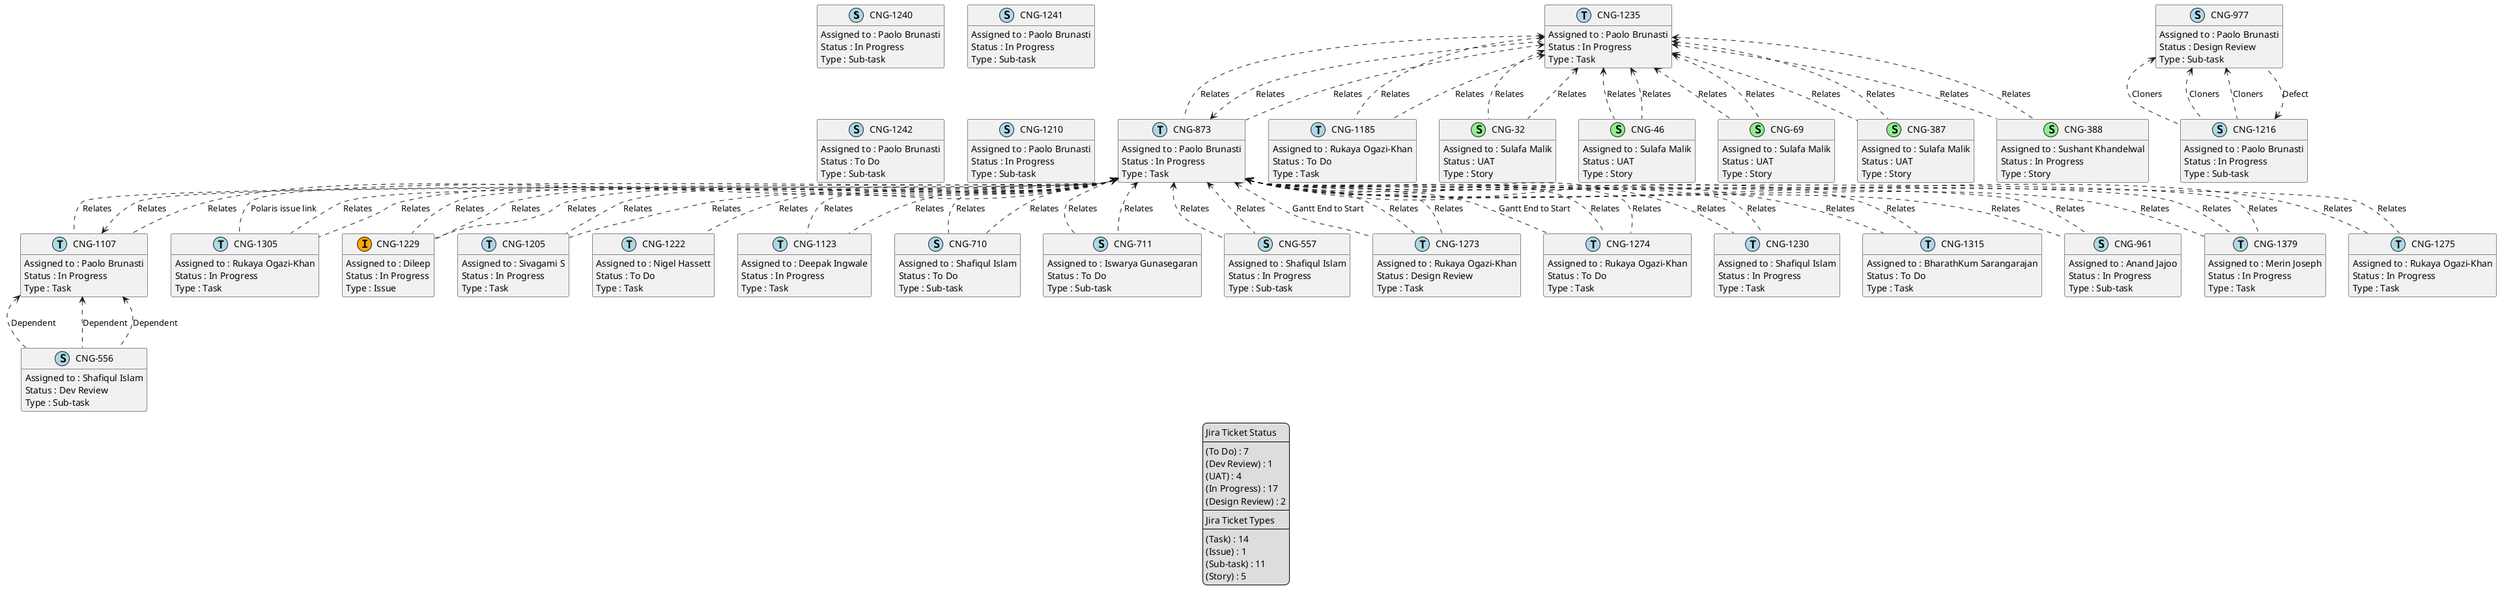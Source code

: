 @startuml
'https://plantuml.com/class-diagram

' GENERATE CLASS DIAGRAM ===========
' Generated at    : Mon Apr 15 13:01:55 CEST 2024

hide empty members

legend
Jira Ticket Status
----
(To Do) : 7
(Dev Review) : 1
(UAT) : 4
(In Progress) : 17
(Design Review) : 2
----
Jira Ticket Types
----
(Task) : 14
(Issue) : 1
(Sub-task) : 11
(Story) : 5
end legend


' Tickets =======
class "CNG-1240" << (S,lightblue) >> {
  Assigned to : Paolo Brunasti
  Status : In Progress
  Type : Sub-task
}

class "CNG-1185" << (T,lightblue) >> {
  Assigned to : Rukaya Ogazi-Khan
  Status : To Do
  Type : Task
}

class "CNG-1241" << (S,lightblue) >> {
  Assigned to : Paolo Brunasti
  Status : In Progress
  Type : Sub-task
}

class "CNG-32" << (S,lightgreen) >> {
  Assigned to : Sulafa Malik
  Status : UAT
  Type : Story
}

class "CNG-977" << (S,lightblue) >> {
  Assigned to : Paolo Brunasti
  Status : Design Review
  Type : Sub-task
}

class "CNG-1305" << (T,lightblue) >> {
  Assigned to : Rukaya Ogazi-Khan
  Status : In Progress
  Type : Task
}

class "CNG-1107" << (T,lightblue) >> {
  Assigned to : Paolo Brunasti
  Status : In Progress
  Type : Task
}

class "CNG-1229" << (I,orange) >> {
  Assigned to : Dileep
  Status : In Progress
  Type : Issue
}

class "CNG-1205" << (T,lightblue) >> {
  Assigned to : Sivagami S
  Status : In Progress
  Type : Task
}

class "CNG-873" << (T,lightblue) >> {
  Assigned to : Paolo Brunasti
  Status : In Progress
  Type : Task
}

class "CNG-1222" << (T,lightblue) >> {
  Assigned to : Nigel Hassett
  Status : To Do
  Type : Task
}

class "CNG-1123" << (T,lightblue) >> {
  Assigned to : Deepak Ingwale
  Status : In Progress
  Type : Task
}

class "CNG-710" << (S,lightblue) >> {
  Assigned to : Shafiqul Islam
  Status : To Do
  Type : Sub-task
}

class "CNG-556" << (S,lightblue) >> {
  Assigned to : Shafiqul Islam
  Status : Dev Review
  Type : Sub-task
}

class "CNG-1242" << (S,lightblue) >> {
  Assigned to : Paolo Brunasti
  Status : To Do
  Type : Sub-task
}

class "CNG-711" << (S,lightblue) >> {
  Assigned to : Iswarya Gunasegaran
  Status : To Do
  Type : Sub-task
}

class "CNG-557" << (S,lightblue) >> {
  Assigned to : Shafiqul Islam
  Status : In Progress
  Type : Sub-task
}

class "CNG-1273" << (T,lightblue) >> {
  Assigned to : Rukaya Ogazi-Khan
  Status : Design Review
  Type : Task
}

class "CNG-1274" << (T,lightblue) >> {
  Assigned to : Rukaya Ogazi-Khan
  Status : To Do
  Type : Task
}

class "CNG-1230" << (T,lightblue) >> {
  Assigned to : Shafiqul Islam
  Status : In Progress
  Type : Task
}

class "CNG-46" << (S,lightgreen) >> {
  Assigned to : Sulafa Malik
  Status : UAT
  Type : Story
}

class "CNG-69" << (S,lightgreen) >> {
  Assigned to : Sulafa Malik
  Status : UAT
  Type : Story
}

class "CNG-387" << (S,lightgreen) >> {
  Assigned to : Sulafa Malik
  Status : UAT
  Type : Story
}

class "CNG-1216" << (S,lightblue) >> {
  Assigned to : Paolo Brunasti
  Status : In Progress
  Type : Sub-task
}

class "CNG-1315" << (T,lightblue) >> {
  Assigned to : BharathKum Sarangarajan
  Status : To Do
  Type : Task
}

class "CNG-1235" << (T,lightblue) >> {
  Assigned to : Paolo Brunasti
  Status : In Progress
  Type : Task
}

class "CNG-961" << (S,lightblue) >> {
  Assigned to : Anand Jajoo
  Status : In Progress
  Type : Sub-task
}

class "CNG-1379" << (T,lightblue) >> {
  Assigned to : Merin Joseph
  Status : In Progress
  Type : Task
}

class "CNG-388" << (S,lightgreen) >> {
  Assigned to : Sushant Khandelwal
  Status : In Progress
  Type : Story
}

class "CNG-1275" << (T,lightblue) >> {
  Assigned to : Rukaya Ogazi-Khan
  Status : In Progress
  Type : Task
}

class "CNG-1210" << (S,lightblue) >> {
  Assigned to : Paolo Brunasti
  Status : In Progress
  Type : Sub-task
}



' Links =======
"CNG-1216" <.. "CNG-977" : Defect
"CNG-873" <.. "CNG-1273" : Gantt End to Start
"CNG-873" <.. "CNG-1274" : Gantt End to Start
"CNG-873" <.. "CNG-1305" : Polaris issue link
"CNG-873" <.. "CNG-1229" : Relates
"CNG-873" <.. "CNG-1379" : Relates
"CNG-873" <.. "CNG-1222" : Relates
"CNG-873" <.. "CNG-1235" : Relates
"CNG-873" <.. "CNG-1107" : Relates
"CNG-873" <.. "CNG-1123" : Relates
"CNG-873" <.. "CNG-1205" : Relates
"CNG-873" <.. "CNG-961" : Relates
"CNG-873" <.. "CNG-710" : Relates
"CNG-873" <.. "CNG-711" : Relates
"CNG-873" <.. "CNG-1230" : Relates
"CNG-873" <.. "CNG-557" : Relates
"CNG-873" <.. "CNG-1273" : Relates
"CNG-873" <.. "CNG-1274" : Relates
"CNG-873" <.. "CNG-1275" : Relates
"CNG-873" <.. "CNG-1305" : Relates
"CNG-873" <.. "CNG-1315" : Relates
"CNG-873" <.. "CNG-1229" : Relates
"CNG-873" <.. "CNG-1379" : Relates
"CNG-873" <.. "CNG-1107" : Relates
"CNG-873" <.. "CNG-1123" : Relates
"CNG-873" <.. "CNG-1205" : Relates
"CNG-873" <.. "CNG-961" : Relates
"CNG-873" <.. "CNG-710" : Relates
"CNG-873" <.. "CNG-711" : Relates
"CNG-873" <.. "CNG-1230" : Relates
"CNG-873" <.. "CNG-557" : Relates
"CNG-873" <.. "CNG-1273" : Relates
"CNG-873" <.. "CNG-1274" : Relates
"CNG-873" <.. "CNG-1275" : Relates
"CNG-873" <.. "CNG-1305" : Relates
"CNG-873" <.. "CNG-1315" : Relates
"CNG-873" <.. "CNG-1229" : Relates
"CNG-873" <.. "CNG-1379" : Relates
"CNG-977" <.. "CNG-1216" : Cloners
"CNG-977" <.. "CNG-1216" : Cloners
"CNG-977" <.. "CNG-1216" : Cloners
"CNG-1107" <.. "CNG-556" : Dependent
"CNG-1107" <.. "CNG-873" : Relates
"CNG-1107" <.. "CNG-556" : Dependent
"CNG-1107" <.. "CNG-556" : Dependent
"CNG-1235" <.. "CNG-388" : Relates
"CNG-1235" <.. "CNG-32" : Relates
"CNG-1235" <.. "CNG-46" : Relates
"CNG-1235" <.. "CNG-69" : Relates
"CNG-1235" <.. "CNG-387" : Relates
"CNG-1235" <.. "CNG-873" : Relates
"CNG-1235" <.. "CNG-1185" : Relates
"CNG-1235" <.. "CNG-388" : Relates
"CNG-1235" <.. "CNG-32" : Relates
"CNG-1235" <.. "CNG-46" : Relates
"CNG-1235" <.. "CNG-69" : Relates
"CNG-1235" <.. "CNG-387" : Relates
"CNG-1235" <.. "CNG-873" : Relates
"CNG-1235" <.. "CNG-1185" : Relates


@enduml
